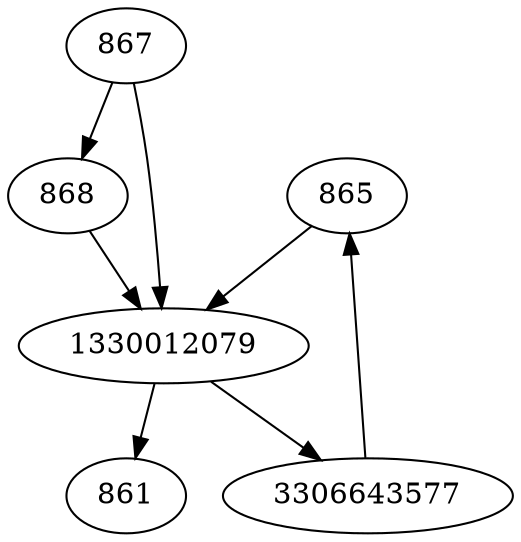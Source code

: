 strict digraph  {
865;
867;
868;
1330012079;
3306643577;
861;
865 -> 1330012079;
867 -> 868;
867 -> 1330012079;
868 -> 1330012079;
1330012079 -> 861;
1330012079 -> 3306643577;
3306643577 -> 865;
}
